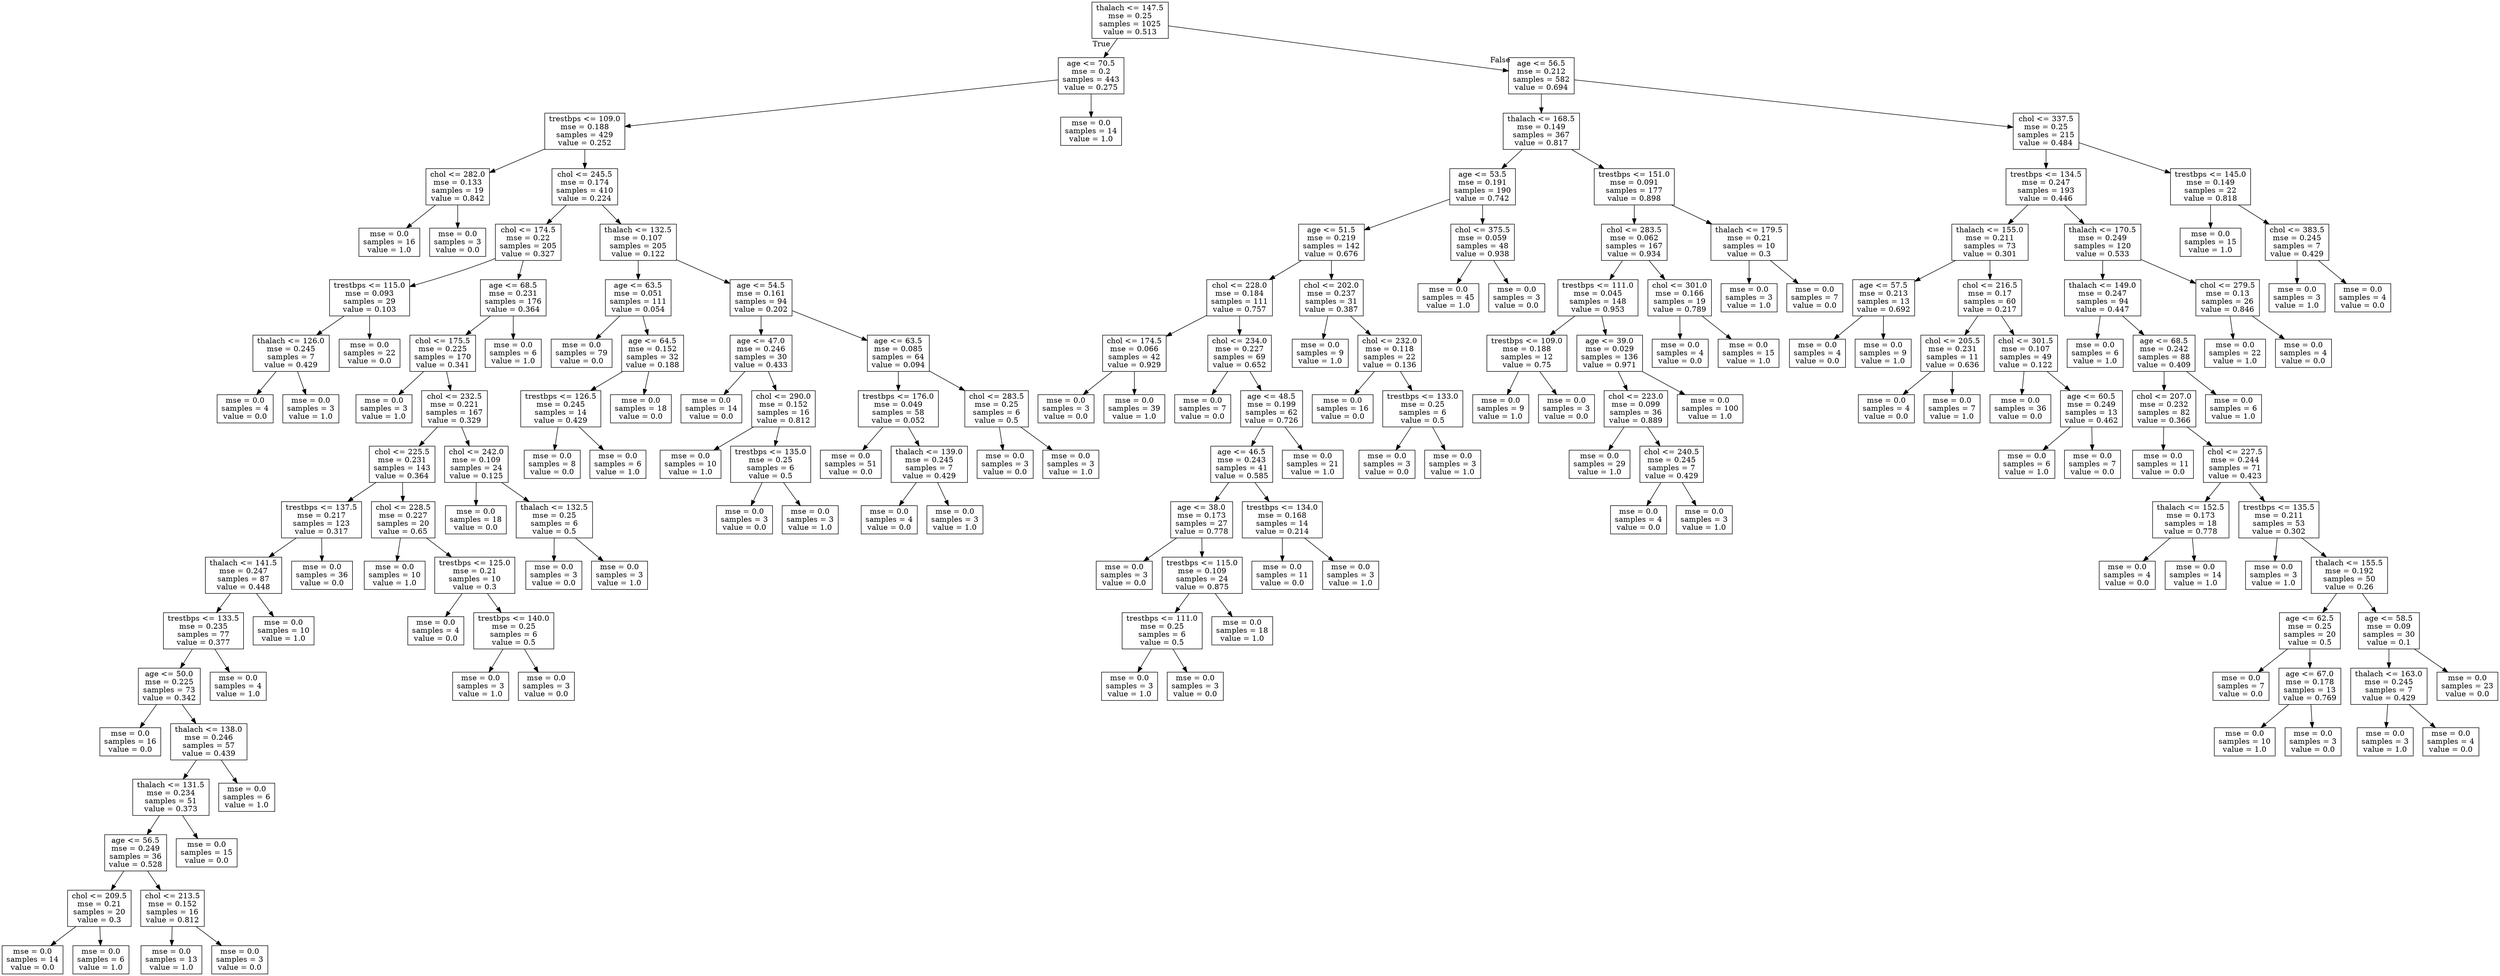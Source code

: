 digraph Tree {
node [shape=box] ;
0 [label="thalach <= 147.5\nmse = 0.25\nsamples = 1025\nvalue = 0.513"] ;
1 [label="age <= 70.5\nmse = 0.2\nsamples = 443\nvalue = 0.275"] ;
0 -> 1 [labeldistance=2.5, labelangle=45, headlabel="True"] ;
2 [label="trestbps <= 109.0\nmse = 0.188\nsamples = 429\nvalue = 0.252"] ;
1 -> 2 ;
3 [label="chol <= 282.0\nmse = 0.133\nsamples = 19\nvalue = 0.842"] ;
2 -> 3 ;
4 [label="mse = 0.0\nsamples = 16\nvalue = 1.0"] ;
3 -> 4 ;
5 [label="mse = 0.0\nsamples = 3\nvalue = 0.0"] ;
3 -> 5 ;
6 [label="chol <= 245.5\nmse = 0.174\nsamples = 410\nvalue = 0.224"] ;
2 -> 6 ;
7 [label="chol <= 174.5\nmse = 0.22\nsamples = 205\nvalue = 0.327"] ;
6 -> 7 ;
8 [label="trestbps <= 115.0\nmse = 0.093\nsamples = 29\nvalue = 0.103"] ;
7 -> 8 ;
9 [label="thalach <= 126.0\nmse = 0.245\nsamples = 7\nvalue = 0.429"] ;
8 -> 9 ;
10 [label="mse = 0.0\nsamples = 4\nvalue = 0.0"] ;
9 -> 10 ;
11 [label="mse = 0.0\nsamples = 3\nvalue = 1.0"] ;
9 -> 11 ;
12 [label="mse = 0.0\nsamples = 22\nvalue = 0.0"] ;
8 -> 12 ;
13 [label="age <= 68.5\nmse = 0.231\nsamples = 176\nvalue = 0.364"] ;
7 -> 13 ;
14 [label="chol <= 175.5\nmse = 0.225\nsamples = 170\nvalue = 0.341"] ;
13 -> 14 ;
15 [label="mse = 0.0\nsamples = 3\nvalue = 1.0"] ;
14 -> 15 ;
16 [label="chol <= 232.5\nmse = 0.221\nsamples = 167\nvalue = 0.329"] ;
14 -> 16 ;
17 [label="chol <= 225.5\nmse = 0.231\nsamples = 143\nvalue = 0.364"] ;
16 -> 17 ;
18 [label="trestbps <= 137.5\nmse = 0.217\nsamples = 123\nvalue = 0.317"] ;
17 -> 18 ;
19 [label="thalach <= 141.5\nmse = 0.247\nsamples = 87\nvalue = 0.448"] ;
18 -> 19 ;
20 [label="trestbps <= 133.5\nmse = 0.235\nsamples = 77\nvalue = 0.377"] ;
19 -> 20 ;
21 [label="age <= 50.0\nmse = 0.225\nsamples = 73\nvalue = 0.342"] ;
20 -> 21 ;
22 [label="mse = 0.0\nsamples = 16\nvalue = 0.0"] ;
21 -> 22 ;
23 [label="thalach <= 138.0\nmse = 0.246\nsamples = 57\nvalue = 0.439"] ;
21 -> 23 ;
24 [label="thalach <= 131.5\nmse = 0.234\nsamples = 51\nvalue = 0.373"] ;
23 -> 24 ;
25 [label="age <= 56.5\nmse = 0.249\nsamples = 36\nvalue = 0.528"] ;
24 -> 25 ;
26 [label="chol <= 209.5\nmse = 0.21\nsamples = 20\nvalue = 0.3"] ;
25 -> 26 ;
27 [label="mse = 0.0\nsamples = 14\nvalue = 0.0"] ;
26 -> 27 ;
28 [label="mse = 0.0\nsamples = 6\nvalue = 1.0"] ;
26 -> 28 ;
29 [label="chol <= 213.5\nmse = 0.152\nsamples = 16\nvalue = 0.812"] ;
25 -> 29 ;
30 [label="mse = 0.0\nsamples = 13\nvalue = 1.0"] ;
29 -> 30 ;
31 [label="mse = 0.0\nsamples = 3\nvalue = 0.0"] ;
29 -> 31 ;
32 [label="mse = 0.0\nsamples = 15\nvalue = 0.0"] ;
24 -> 32 ;
33 [label="mse = 0.0\nsamples = 6\nvalue = 1.0"] ;
23 -> 33 ;
34 [label="mse = 0.0\nsamples = 4\nvalue = 1.0"] ;
20 -> 34 ;
35 [label="mse = 0.0\nsamples = 10\nvalue = 1.0"] ;
19 -> 35 ;
36 [label="mse = 0.0\nsamples = 36\nvalue = 0.0"] ;
18 -> 36 ;
37 [label="chol <= 228.5\nmse = 0.227\nsamples = 20\nvalue = 0.65"] ;
17 -> 37 ;
38 [label="mse = 0.0\nsamples = 10\nvalue = 1.0"] ;
37 -> 38 ;
39 [label="trestbps <= 125.0\nmse = 0.21\nsamples = 10\nvalue = 0.3"] ;
37 -> 39 ;
40 [label="mse = 0.0\nsamples = 4\nvalue = 0.0"] ;
39 -> 40 ;
41 [label="trestbps <= 140.0\nmse = 0.25\nsamples = 6\nvalue = 0.5"] ;
39 -> 41 ;
42 [label="mse = 0.0\nsamples = 3\nvalue = 1.0"] ;
41 -> 42 ;
43 [label="mse = 0.0\nsamples = 3\nvalue = 0.0"] ;
41 -> 43 ;
44 [label="chol <= 242.0\nmse = 0.109\nsamples = 24\nvalue = 0.125"] ;
16 -> 44 ;
45 [label="mse = 0.0\nsamples = 18\nvalue = 0.0"] ;
44 -> 45 ;
46 [label="thalach <= 132.5\nmse = 0.25\nsamples = 6\nvalue = 0.5"] ;
44 -> 46 ;
47 [label="mse = 0.0\nsamples = 3\nvalue = 0.0"] ;
46 -> 47 ;
48 [label="mse = 0.0\nsamples = 3\nvalue = 1.0"] ;
46 -> 48 ;
49 [label="mse = 0.0\nsamples = 6\nvalue = 1.0"] ;
13 -> 49 ;
50 [label="thalach <= 132.5\nmse = 0.107\nsamples = 205\nvalue = 0.122"] ;
6 -> 50 ;
51 [label="age <= 63.5\nmse = 0.051\nsamples = 111\nvalue = 0.054"] ;
50 -> 51 ;
52 [label="mse = 0.0\nsamples = 79\nvalue = 0.0"] ;
51 -> 52 ;
53 [label="age <= 64.5\nmse = 0.152\nsamples = 32\nvalue = 0.188"] ;
51 -> 53 ;
54 [label="trestbps <= 126.5\nmse = 0.245\nsamples = 14\nvalue = 0.429"] ;
53 -> 54 ;
55 [label="mse = 0.0\nsamples = 8\nvalue = 0.0"] ;
54 -> 55 ;
56 [label="mse = 0.0\nsamples = 6\nvalue = 1.0"] ;
54 -> 56 ;
57 [label="mse = 0.0\nsamples = 18\nvalue = 0.0"] ;
53 -> 57 ;
58 [label="age <= 54.5\nmse = 0.161\nsamples = 94\nvalue = 0.202"] ;
50 -> 58 ;
59 [label="age <= 47.0\nmse = 0.246\nsamples = 30\nvalue = 0.433"] ;
58 -> 59 ;
60 [label="mse = 0.0\nsamples = 14\nvalue = 0.0"] ;
59 -> 60 ;
61 [label="chol <= 290.0\nmse = 0.152\nsamples = 16\nvalue = 0.812"] ;
59 -> 61 ;
62 [label="mse = 0.0\nsamples = 10\nvalue = 1.0"] ;
61 -> 62 ;
63 [label="trestbps <= 135.0\nmse = 0.25\nsamples = 6\nvalue = 0.5"] ;
61 -> 63 ;
64 [label="mse = 0.0\nsamples = 3\nvalue = 0.0"] ;
63 -> 64 ;
65 [label="mse = 0.0\nsamples = 3\nvalue = 1.0"] ;
63 -> 65 ;
66 [label="age <= 63.5\nmse = 0.085\nsamples = 64\nvalue = 0.094"] ;
58 -> 66 ;
67 [label="trestbps <= 176.0\nmse = 0.049\nsamples = 58\nvalue = 0.052"] ;
66 -> 67 ;
68 [label="mse = 0.0\nsamples = 51\nvalue = 0.0"] ;
67 -> 68 ;
69 [label="thalach <= 139.0\nmse = 0.245\nsamples = 7\nvalue = 0.429"] ;
67 -> 69 ;
70 [label="mse = 0.0\nsamples = 4\nvalue = 0.0"] ;
69 -> 70 ;
71 [label="mse = 0.0\nsamples = 3\nvalue = 1.0"] ;
69 -> 71 ;
72 [label="chol <= 283.5\nmse = 0.25\nsamples = 6\nvalue = 0.5"] ;
66 -> 72 ;
73 [label="mse = 0.0\nsamples = 3\nvalue = 0.0"] ;
72 -> 73 ;
74 [label="mse = 0.0\nsamples = 3\nvalue = 1.0"] ;
72 -> 74 ;
75 [label="mse = 0.0\nsamples = 14\nvalue = 1.0"] ;
1 -> 75 ;
76 [label="age <= 56.5\nmse = 0.212\nsamples = 582\nvalue = 0.694"] ;
0 -> 76 [labeldistance=2.5, labelangle=-45, headlabel="False"] ;
77 [label="thalach <= 168.5\nmse = 0.149\nsamples = 367\nvalue = 0.817"] ;
76 -> 77 ;
78 [label="age <= 53.5\nmse = 0.191\nsamples = 190\nvalue = 0.742"] ;
77 -> 78 ;
79 [label="age <= 51.5\nmse = 0.219\nsamples = 142\nvalue = 0.676"] ;
78 -> 79 ;
80 [label="chol <= 228.0\nmse = 0.184\nsamples = 111\nvalue = 0.757"] ;
79 -> 80 ;
81 [label="chol <= 174.5\nmse = 0.066\nsamples = 42\nvalue = 0.929"] ;
80 -> 81 ;
82 [label="mse = 0.0\nsamples = 3\nvalue = 0.0"] ;
81 -> 82 ;
83 [label="mse = 0.0\nsamples = 39\nvalue = 1.0"] ;
81 -> 83 ;
84 [label="chol <= 234.0\nmse = 0.227\nsamples = 69\nvalue = 0.652"] ;
80 -> 84 ;
85 [label="mse = 0.0\nsamples = 7\nvalue = 0.0"] ;
84 -> 85 ;
86 [label="age <= 48.5\nmse = 0.199\nsamples = 62\nvalue = 0.726"] ;
84 -> 86 ;
87 [label="age <= 46.5\nmse = 0.243\nsamples = 41\nvalue = 0.585"] ;
86 -> 87 ;
88 [label="age <= 38.0\nmse = 0.173\nsamples = 27\nvalue = 0.778"] ;
87 -> 88 ;
89 [label="mse = 0.0\nsamples = 3\nvalue = 0.0"] ;
88 -> 89 ;
90 [label="trestbps <= 115.0\nmse = 0.109\nsamples = 24\nvalue = 0.875"] ;
88 -> 90 ;
91 [label="trestbps <= 111.0\nmse = 0.25\nsamples = 6\nvalue = 0.5"] ;
90 -> 91 ;
92 [label="mse = 0.0\nsamples = 3\nvalue = 1.0"] ;
91 -> 92 ;
93 [label="mse = 0.0\nsamples = 3\nvalue = 0.0"] ;
91 -> 93 ;
94 [label="mse = 0.0\nsamples = 18\nvalue = 1.0"] ;
90 -> 94 ;
95 [label="trestbps <= 134.0\nmse = 0.168\nsamples = 14\nvalue = 0.214"] ;
87 -> 95 ;
96 [label="mse = 0.0\nsamples = 11\nvalue = 0.0"] ;
95 -> 96 ;
97 [label="mse = 0.0\nsamples = 3\nvalue = 1.0"] ;
95 -> 97 ;
98 [label="mse = 0.0\nsamples = 21\nvalue = 1.0"] ;
86 -> 98 ;
99 [label="chol <= 202.0\nmse = 0.237\nsamples = 31\nvalue = 0.387"] ;
79 -> 99 ;
100 [label="mse = 0.0\nsamples = 9\nvalue = 1.0"] ;
99 -> 100 ;
101 [label="chol <= 232.0\nmse = 0.118\nsamples = 22\nvalue = 0.136"] ;
99 -> 101 ;
102 [label="mse = 0.0\nsamples = 16\nvalue = 0.0"] ;
101 -> 102 ;
103 [label="trestbps <= 133.0\nmse = 0.25\nsamples = 6\nvalue = 0.5"] ;
101 -> 103 ;
104 [label="mse = 0.0\nsamples = 3\nvalue = 0.0"] ;
103 -> 104 ;
105 [label="mse = 0.0\nsamples = 3\nvalue = 1.0"] ;
103 -> 105 ;
106 [label="chol <= 375.5\nmse = 0.059\nsamples = 48\nvalue = 0.938"] ;
78 -> 106 ;
107 [label="mse = 0.0\nsamples = 45\nvalue = 1.0"] ;
106 -> 107 ;
108 [label="mse = 0.0\nsamples = 3\nvalue = 0.0"] ;
106 -> 108 ;
109 [label="trestbps <= 151.0\nmse = 0.091\nsamples = 177\nvalue = 0.898"] ;
77 -> 109 ;
110 [label="chol <= 283.5\nmse = 0.062\nsamples = 167\nvalue = 0.934"] ;
109 -> 110 ;
111 [label="trestbps <= 111.0\nmse = 0.045\nsamples = 148\nvalue = 0.953"] ;
110 -> 111 ;
112 [label="trestbps <= 109.0\nmse = 0.188\nsamples = 12\nvalue = 0.75"] ;
111 -> 112 ;
113 [label="mse = 0.0\nsamples = 9\nvalue = 1.0"] ;
112 -> 113 ;
114 [label="mse = 0.0\nsamples = 3\nvalue = 0.0"] ;
112 -> 114 ;
115 [label="age <= 39.0\nmse = 0.029\nsamples = 136\nvalue = 0.971"] ;
111 -> 115 ;
116 [label="chol <= 223.0\nmse = 0.099\nsamples = 36\nvalue = 0.889"] ;
115 -> 116 ;
117 [label="mse = 0.0\nsamples = 29\nvalue = 1.0"] ;
116 -> 117 ;
118 [label="chol <= 240.5\nmse = 0.245\nsamples = 7\nvalue = 0.429"] ;
116 -> 118 ;
119 [label="mse = 0.0\nsamples = 4\nvalue = 0.0"] ;
118 -> 119 ;
120 [label="mse = 0.0\nsamples = 3\nvalue = 1.0"] ;
118 -> 120 ;
121 [label="mse = 0.0\nsamples = 100\nvalue = 1.0"] ;
115 -> 121 ;
122 [label="chol <= 301.0\nmse = 0.166\nsamples = 19\nvalue = 0.789"] ;
110 -> 122 ;
123 [label="mse = 0.0\nsamples = 4\nvalue = 0.0"] ;
122 -> 123 ;
124 [label="mse = 0.0\nsamples = 15\nvalue = 1.0"] ;
122 -> 124 ;
125 [label="thalach <= 179.5\nmse = 0.21\nsamples = 10\nvalue = 0.3"] ;
109 -> 125 ;
126 [label="mse = 0.0\nsamples = 3\nvalue = 1.0"] ;
125 -> 126 ;
127 [label="mse = 0.0\nsamples = 7\nvalue = 0.0"] ;
125 -> 127 ;
128 [label="chol <= 337.5\nmse = 0.25\nsamples = 215\nvalue = 0.484"] ;
76 -> 128 ;
129 [label="trestbps <= 134.5\nmse = 0.247\nsamples = 193\nvalue = 0.446"] ;
128 -> 129 ;
130 [label="thalach <= 155.0\nmse = 0.211\nsamples = 73\nvalue = 0.301"] ;
129 -> 130 ;
131 [label="age <= 57.5\nmse = 0.213\nsamples = 13\nvalue = 0.692"] ;
130 -> 131 ;
132 [label="mse = 0.0\nsamples = 4\nvalue = 0.0"] ;
131 -> 132 ;
133 [label="mse = 0.0\nsamples = 9\nvalue = 1.0"] ;
131 -> 133 ;
134 [label="chol <= 216.5\nmse = 0.17\nsamples = 60\nvalue = 0.217"] ;
130 -> 134 ;
135 [label="chol <= 205.5\nmse = 0.231\nsamples = 11\nvalue = 0.636"] ;
134 -> 135 ;
136 [label="mse = 0.0\nsamples = 4\nvalue = 0.0"] ;
135 -> 136 ;
137 [label="mse = 0.0\nsamples = 7\nvalue = 1.0"] ;
135 -> 137 ;
138 [label="chol <= 301.5\nmse = 0.107\nsamples = 49\nvalue = 0.122"] ;
134 -> 138 ;
139 [label="mse = 0.0\nsamples = 36\nvalue = 0.0"] ;
138 -> 139 ;
140 [label="age <= 60.5\nmse = 0.249\nsamples = 13\nvalue = 0.462"] ;
138 -> 140 ;
141 [label="mse = 0.0\nsamples = 6\nvalue = 1.0"] ;
140 -> 141 ;
142 [label="mse = 0.0\nsamples = 7\nvalue = 0.0"] ;
140 -> 142 ;
143 [label="thalach <= 170.5\nmse = 0.249\nsamples = 120\nvalue = 0.533"] ;
129 -> 143 ;
144 [label="thalach <= 149.0\nmse = 0.247\nsamples = 94\nvalue = 0.447"] ;
143 -> 144 ;
145 [label="mse = 0.0\nsamples = 6\nvalue = 1.0"] ;
144 -> 145 ;
146 [label="age <= 68.5\nmse = 0.242\nsamples = 88\nvalue = 0.409"] ;
144 -> 146 ;
147 [label="chol <= 207.0\nmse = 0.232\nsamples = 82\nvalue = 0.366"] ;
146 -> 147 ;
148 [label="mse = 0.0\nsamples = 11\nvalue = 0.0"] ;
147 -> 148 ;
149 [label="chol <= 227.5\nmse = 0.244\nsamples = 71\nvalue = 0.423"] ;
147 -> 149 ;
150 [label="thalach <= 152.5\nmse = 0.173\nsamples = 18\nvalue = 0.778"] ;
149 -> 150 ;
151 [label="mse = 0.0\nsamples = 4\nvalue = 0.0"] ;
150 -> 151 ;
152 [label="mse = 0.0\nsamples = 14\nvalue = 1.0"] ;
150 -> 152 ;
153 [label="trestbps <= 135.5\nmse = 0.211\nsamples = 53\nvalue = 0.302"] ;
149 -> 153 ;
154 [label="mse = 0.0\nsamples = 3\nvalue = 1.0"] ;
153 -> 154 ;
155 [label="thalach <= 155.5\nmse = 0.192\nsamples = 50\nvalue = 0.26"] ;
153 -> 155 ;
156 [label="age <= 62.5\nmse = 0.25\nsamples = 20\nvalue = 0.5"] ;
155 -> 156 ;
157 [label="mse = 0.0\nsamples = 7\nvalue = 0.0"] ;
156 -> 157 ;
158 [label="age <= 67.0\nmse = 0.178\nsamples = 13\nvalue = 0.769"] ;
156 -> 158 ;
159 [label="mse = 0.0\nsamples = 10\nvalue = 1.0"] ;
158 -> 159 ;
160 [label="mse = 0.0\nsamples = 3\nvalue = 0.0"] ;
158 -> 160 ;
161 [label="age <= 58.5\nmse = 0.09\nsamples = 30\nvalue = 0.1"] ;
155 -> 161 ;
162 [label="thalach <= 163.0\nmse = 0.245\nsamples = 7\nvalue = 0.429"] ;
161 -> 162 ;
163 [label="mse = 0.0\nsamples = 3\nvalue = 1.0"] ;
162 -> 163 ;
164 [label="mse = 0.0\nsamples = 4\nvalue = 0.0"] ;
162 -> 164 ;
165 [label="mse = 0.0\nsamples = 23\nvalue = 0.0"] ;
161 -> 165 ;
166 [label="mse = 0.0\nsamples = 6\nvalue = 1.0"] ;
146 -> 166 ;
167 [label="chol <= 279.5\nmse = 0.13\nsamples = 26\nvalue = 0.846"] ;
143 -> 167 ;
168 [label="mse = 0.0\nsamples = 22\nvalue = 1.0"] ;
167 -> 168 ;
169 [label="mse = 0.0\nsamples = 4\nvalue = 0.0"] ;
167 -> 169 ;
170 [label="trestbps <= 145.0\nmse = 0.149\nsamples = 22\nvalue = 0.818"] ;
128 -> 170 ;
171 [label="mse = 0.0\nsamples = 15\nvalue = 1.0"] ;
170 -> 171 ;
172 [label="chol <= 383.5\nmse = 0.245\nsamples = 7\nvalue = 0.429"] ;
170 -> 172 ;
173 [label="mse = 0.0\nsamples = 3\nvalue = 1.0"] ;
172 -> 173 ;
174 [label="mse = 0.0\nsamples = 4\nvalue = 0.0"] ;
172 -> 174 ;
}